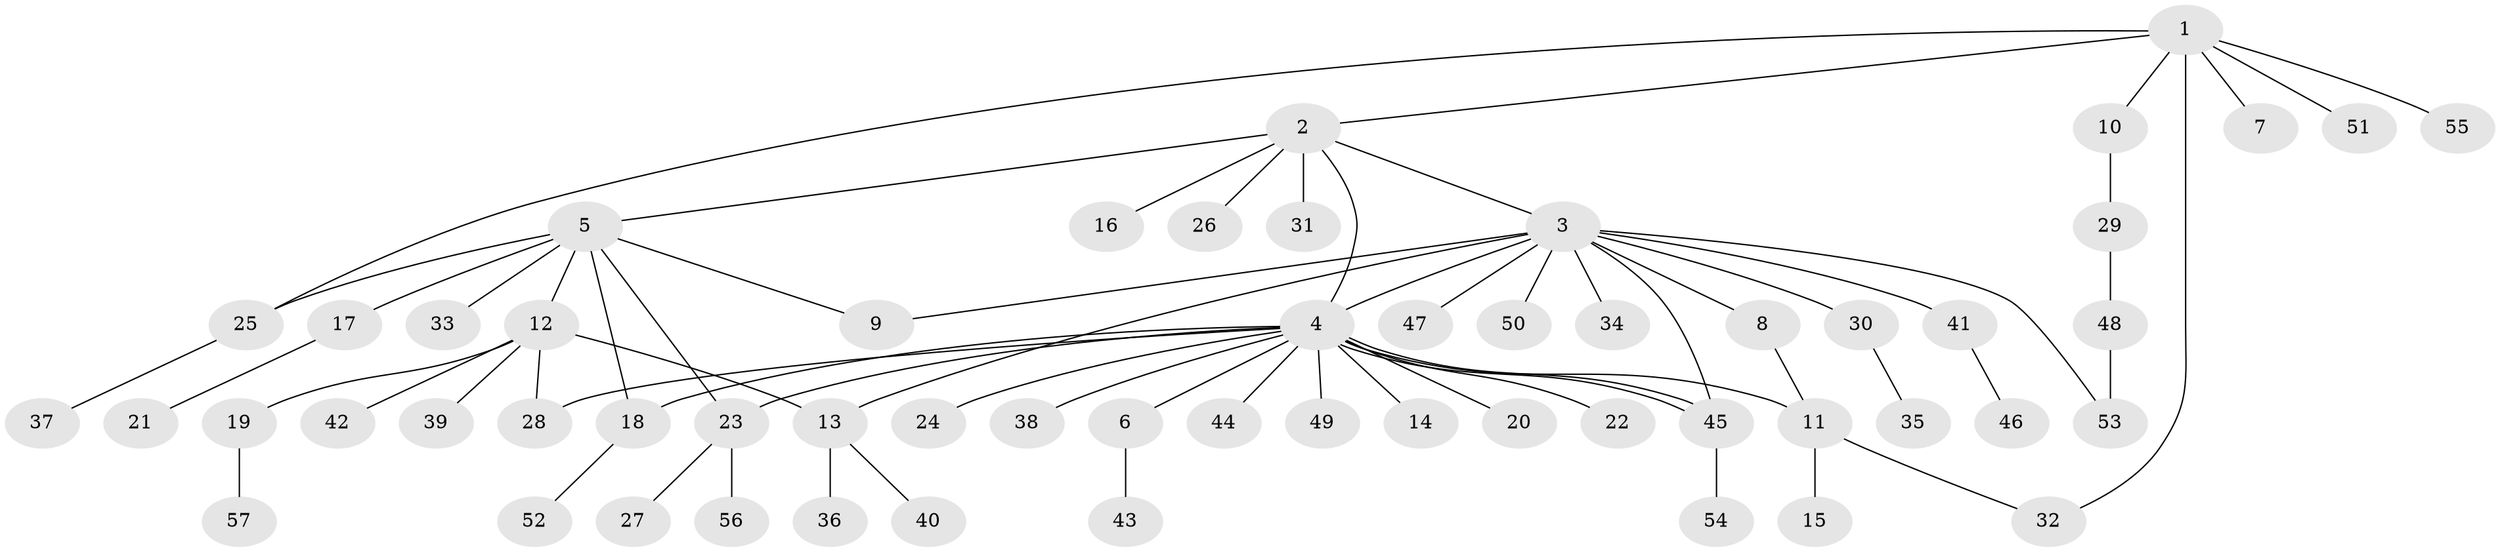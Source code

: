 // coarse degree distribution, {4: 0.03571428571428571, 2: 0.07142857142857142, 1: 0.8571428571428571, 22: 0.03571428571428571}
// Generated by graph-tools (version 1.1) at 2025/50/03/04/25 21:50:56]
// undirected, 57 vertices, 68 edges
graph export_dot {
graph [start="1"]
  node [color=gray90,style=filled];
  1;
  2;
  3;
  4;
  5;
  6;
  7;
  8;
  9;
  10;
  11;
  12;
  13;
  14;
  15;
  16;
  17;
  18;
  19;
  20;
  21;
  22;
  23;
  24;
  25;
  26;
  27;
  28;
  29;
  30;
  31;
  32;
  33;
  34;
  35;
  36;
  37;
  38;
  39;
  40;
  41;
  42;
  43;
  44;
  45;
  46;
  47;
  48;
  49;
  50;
  51;
  52;
  53;
  54;
  55;
  56;
  57;
  1 -- 2;
  1 -- 7;
  1 -- 10;
  1 -- 25;
  1 -- 32;
  1 -- 51;
  1 -- 55;
  2 -- 3;
  2 -- 4;
  2 -- 5;
  2 -- 16;
  2 -- 26;
  2 -- 31;
  3 -- 4;
  3 -- 8;
  3 -- 9;
  3 -- 13;
  3 -- 30;
  3 -- 34;
  3 -- 41;
  3 -- 45;
  3 -- 47;
  3 -- 50;
  3 -- 53;
  4 -- 6;
  4 -- 11;
  4 -- 14;
  4 -- 18;
  4 -- 20;
  4 -- 22;
  4 -- 23;
  4 -- 24;
  4 -- 28;
  4 -- 38;
  4 -- 44;
  4 -- 45;
  4 -- 45;
  4 -- 49;
  5 -- 9;
  5 -- 12;
  5 -- 17;
  5 -- 18;
  5 -- 23;
  5 -- 25;
  5 -- 33;
  6 -- 43;
  8 -- 11;
  10 -- 29;
  11 -- 15;
  11 -- 32;
  12 -- 13;
  12 -- 19;
  12 -- 28;
  12 -- 39;
  12 -- 42;
  13 -- 36;
  13 -- 40;
  17 -- 21;
  18 -- 52;
  19 -- 57;
  23 -- 27;
  23 -- 56;
  25 -- 37;
  29 -- 48;
  30 -- 35;
  41 -- 46;
  45 -- 54;
  48 -- 53;
}
